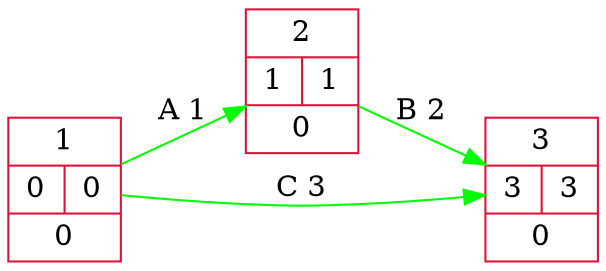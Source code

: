 digraph G { 
rankdir="LR";
struct1[shape=record,label="1|{0|0}| 0", color=crimson];struct1 -> struct2[color=green, label="A 1"];
struct1 -> struct3[color=green, label="C 3"];
struct2[shape=record,label="2|{1|1}| 0", color=crimson];struct2 -> struct3[color=green, label="B 2"];
struct3[shape=record,label="3|{3|3}| 0", color=crimson];}
